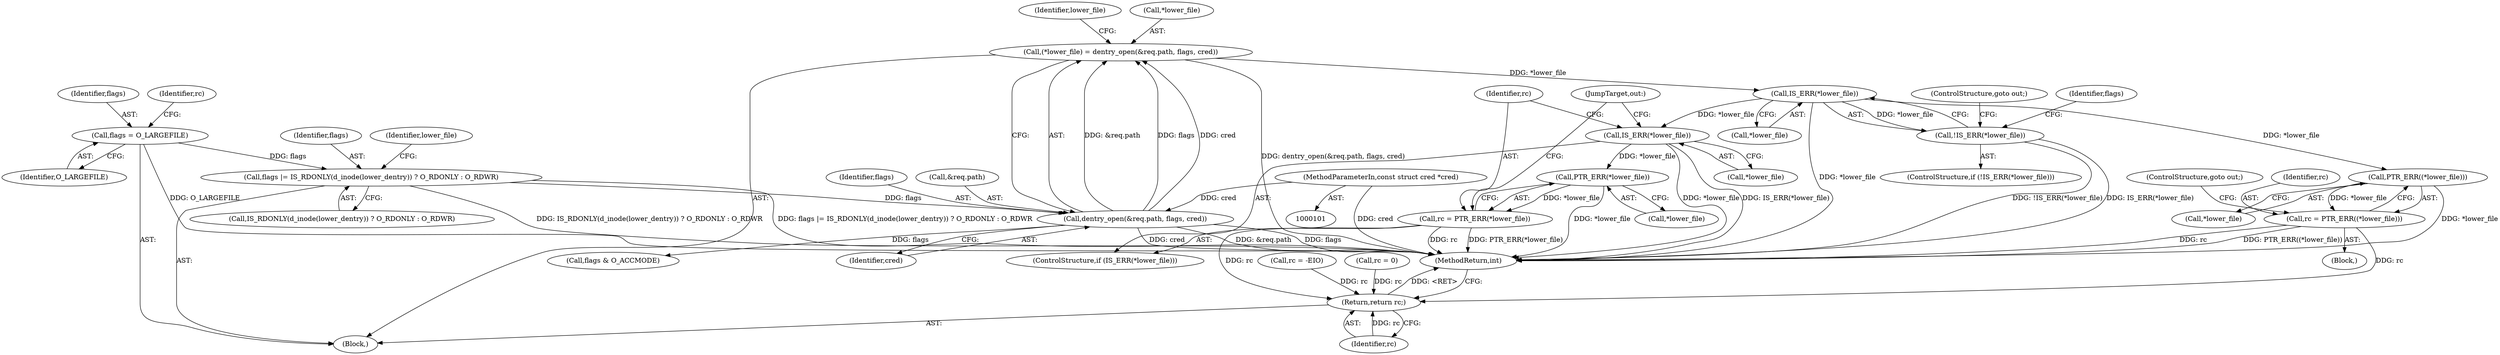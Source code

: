 digraph "1_linux_f5364c150aa645b3d7daa21b5c0b9feaa1c9cd6d@pointer" {
"1000160" [label="(Call,IS_ERR(*lower_file))"];
"1000148" [label="(Call,(*lower_file) = dentry_open(&req.path, flags, cred))"];
"1000151" [label="(Call,dentry_open(&req.path, flags, cred))"];
"1000140" [label="(Call,flags |= IS_RDONLY(d_inode(lower_dentry)) ? O_RDONLY : O_RDWR)"];
"1000109" [label="(Call,flags = O_LARGEFILE)"];
"1000105" [label="(MethodParameterIn,const struct cred *cred)"];
"1000159" [label="(Call,!IS_ERR(*lower_file))"];
"1000173" [label="(Call,PTR_ERR((*lower_file)))"];
"1000171" [label="(Call,rc = PTR_ERR((*lower_file)))"];
"1000233" [label="(Return,return rc;)"];
"1000224" [label="(Call,IS_ERR(*lower_file))"];
"1000229" [label="(Call,PTR_ERR(*lower_file))"];
"1000227" [label="(Call,rc = PTR_ERR(*lower_file))"];
"1000224" [label="(Call,IS_ERR(*lower_file))"];
"1000173" [label="(Call,PTR_ERR((*lower_file)))"];
"1000227" [label="(Call,rc = PTR_ERR(*lower_file))"];
"1000161" [label="(Call,*lower_file)"];
"1000156" [label="(Identifier,flags)"];
"1000114" [label="(Identifier,rc)"];
"1000150" [label="(Identifier,lower_file)"];
"1000141" [label="(Identifier,flags)"];
"1000152" [label="(Call,&req.path)"];
"1000166" [label="(Call,flags & O_ACCMODE)"];
"1000174" [label="(Call,*lower_file)"];
"1000230" [label="(Call,*lower_file)"];
"1000159" [label="(Call,!IS_ERR(*lower_file))"];
"1000140" [label="(Call,flags |= IS_RDONLY(d_inode(lower_dentry)) ? O_RDONLY : O_RDWR)"];
"1000142" [label="(Call,IS_RDONLY(d_inode(lower_dentry)) ? O_RDONLY : O_RDWR)"];
"1000105" [label="(MethodParameterIn,const struct cred *cred)"];
"1000162" [label="(Identifier,lower_file)"];
"1000110" [label="(Identifier,flags)"];
"1000171" [label="(Call,rc = PTR_ERR((*lower_file)))"];
"1000234" [label="(Identifier,rc)"];
"1000157" [label="(Identifier,cred)"];
"1000229" [label="(Call,PTR_ERR(*lower_file))"];
"1000189" [label="(Call,rc = -EIO)"];
"1000176" [label="(ControlStructure,goto out;)"];
"1000233" [label="(Return,return rc;)"];
"1000170" [label="(Block,)"];
"1000106" [label="(Block,)"];
"1000111" [label="(Identifier,O_LARGEFILE)"];
"1000235" [label="(MethodReturn,int)"];
"1000158" [label="(ControlStructure,if (!IS_ERR(*lower_file)))"];
"1000148" [label="(Call,(*lower_file) = dentry_open(&req.path, flags, cred))"];
"1000228" [label="(Identifier,rc)"];
"1000149" [label="(Call,*lower_file)"];
"1000163" [label="(ControlStructure,goto out;)"];
"1000113" [label="(Call,rc = 0)"];
"1000109" [label="(Call,flags = O_LARGEFILE)"];
"1000223" [label="(ControlStructure,if (IS_ERR(*lower_file)))"];
"1000232" [label="(JumpTarget,out:)"];
"1000225" [label="(Call,*lower_file)"];
"1000172" [label="(Identifier,rc)"];
"1000160" [label="(Call,IS_ERR(*lower_file))"];
"1000167" [label="(Identifier,flags)"];
"1000151" [label="(Call,dentry_open(&req.path, flags, cred))"];
"1000160" -> "1000159"  [label="AST: "];
"1000160" -> "1000161"  [label="CFG: "];
"1000161" -> "1000160"  [label="AST: "];
"1000159" -> "1000160"  [label="CFG: "];
"1000160" -> "1000235"  [label="DDG: *lower_file"];
"1000160" -> "1000159"  [label="DDG: *lower_file"];
"1000148" -> "1000160"  [label="DDG: *lower_file"];
"1000160" -> "1000173"  [label="DDG: *lower_file"];
"1000160" -> "1000224"  [label="DDG: *lower_file"];
"1000148" -> "1000106"  [label="AST: "];
"1000148" -> "1000151"  [label="CFG: "];
"1000149" -> "1000148"  [label="AST: "];
"1000151" -> "1000148"  [label="AST: "];
"1000162" -> "1000148"  [label="CFG: "];
"1000148" -> "1000235"  [label="DDG: dentry_open(&req.path, flags, cred)"];
"1000151" -> "1000148"  [label="DDG: &req.path"];
"1000151" -> "1000148"  [label="DDG: flags"];
"1000151" -> "1000148"  [label="DDG: cred"];
"1000151" -> "1000157"  [label="CFG: "];
"1000152" -> "1000151"  [label="AST: "];
"1000156" -> "1000151"  [label="AST: "];
"1000157" -> "1000151"  [label="AST: "];
"1000151" -> "1000235"  [label="DDG: flags"];
"1000151" -> "1000235"  [label="DDG: cred"];
"1000151" -> "1000235"  [label="DDG: &req.path"];
"1000140" -> "1000151"  [label="DDG: flags"];
"1000105" -> "1000151"  [label="DDG: cred"];
"1000151" -> "1000166"  [label="DDG: flags"];
"1000140" -> "1000106"  [label="AST: "];
"1000140" -> "1000142"  [label="CFG: "];
"1000141" -> "1000140"  [label="AST: "];
"1000142" -> "1000140"  [label="AST: "];
"1000150" -> "1000140"  [label="CFG: "];
"1000140" -> "1000235"  [label="DDG: IS_RDONLY(d_inode(lower_dentry)) ? O_RDONLY : O_RDWR"];
"1000140" -> "1000235"  [label="DDG: flags |= IS_RDONLY(d_inode(lower_dentry)) ? O_RDONLY : O_RDWR"];
"1000109" -> "1000140"  [label="DDG: flags"];
"1000109" -> "1000106"  [label="AST: "];
"1000109" -> "1000111"  [label="CFG: "];
"1000110" -> "1000109"  [label="AST: "];
"1000111" -> "1000109"  [label="AST: "];
"1000114" -> "1000109"  [label="CFG: "];
"1000109" -> "1000235"  [label="DDG: O_LARGEFILE"];
"1000105" -> "1000101"  [label="AST: "];
"1000105" -> "1000235"  [label="DDG: cred"];
"1000159" -> "1000158"  [label="AST: "];
"1000163" -> "1000159"  [label="CFG: "];
"1000167" -> "1000159"  [label="CFG: "];
"1000159" -> "1000235"  [label="DDG: !IS_ERR(*lower_file)"];
"1000159" -> "1000235"  [label="DDG: IS_ERR(*lower_file)"];
"1000173" -> "1000171"  [label="AST: "];
"1000173" -> "1000174"  [label="CFG: "];
"1000174" -> "1000173"  [label="AST: "];
"1000171" -> "1000173"  [label="CFG: "];
"1000173" -> "1000235"  [label="DDG: *lower_file"];
"1000173" -> "1000171"  [label="DDG: *lower_file"];
"1000171" -> "1000170"  [label="AST: "];
"1000172" -> "1000171"  [label="AST: "];
"1000176" -> "1000171"  [label="CFG: "];
"1000171" -> "1000235"  [label="DDG: rc"];
"1000171" -> "1000235"  [label="DDG: PTR_ERR((*lower_file))"];
"1000171" -> "1000233"  [label="DDG: rc"];
"1000233" -> "1000106"  [label="AST: "];
"1000233" -> "1000234"  [label="CFG: "];
"1000234" -> "1000233"  [label="AST: "];
"1000235" -> "1000233"  [label="CFG: "];
"1000233" -> "1000235"  [label="DDG: <RET>"];
"1000234" -> "1000233"  [label="DDG: rc"];
"1000189" -> "1000233"  [label="DDG: rc"];
"1000113" -> "1000233"  [label="DDG: rc"];
"1000227" -> "1000233"  [label="DDG: rc"];
"1000224" -> "1000223"  [label="AST: "];
"1000224" -> "1000225"  [label="CFG: "];
"1000225" -> "1000224"  [label="AST: "];
"1000228" -> "1000224"  [label="CFG: "];
"1000232" -> "1000224"  [label="CFG: "];
"1000224" -> "1000235"  [label="DDG: *lower_file"];
"1000224" -> "1000235"  [label="DDG: IS_ERR(*lower_file)"];
"1000224" -> "1000229"  [label="DDG: *lower_file"];
"1000229" -> "1000227"  [label="AST: "];
"1000229" -> "1000230"  [label="CFG: "];
"1000230" -> "1000229"  [label="AST: "];
"1000227" -> "1000229"  [label="CFG: "];
"1000229" -> "1000235"  [label="DDG: *lower_file"];
"1000229" -> "1000227"  [label="DDG: *lower_file"];
"1000227" -> "1000223"  [label="AST: "];
"1000228" -> "1000227"  [label="AST: "];
"1000232" -> "1000227"  [label="CFG: "];
"1000227" -> "1000235"  [label="DDG: rc"];
"1000227" -> "1000235"  [label="DDG: PTR_ERR(*lower_file)"];
}
